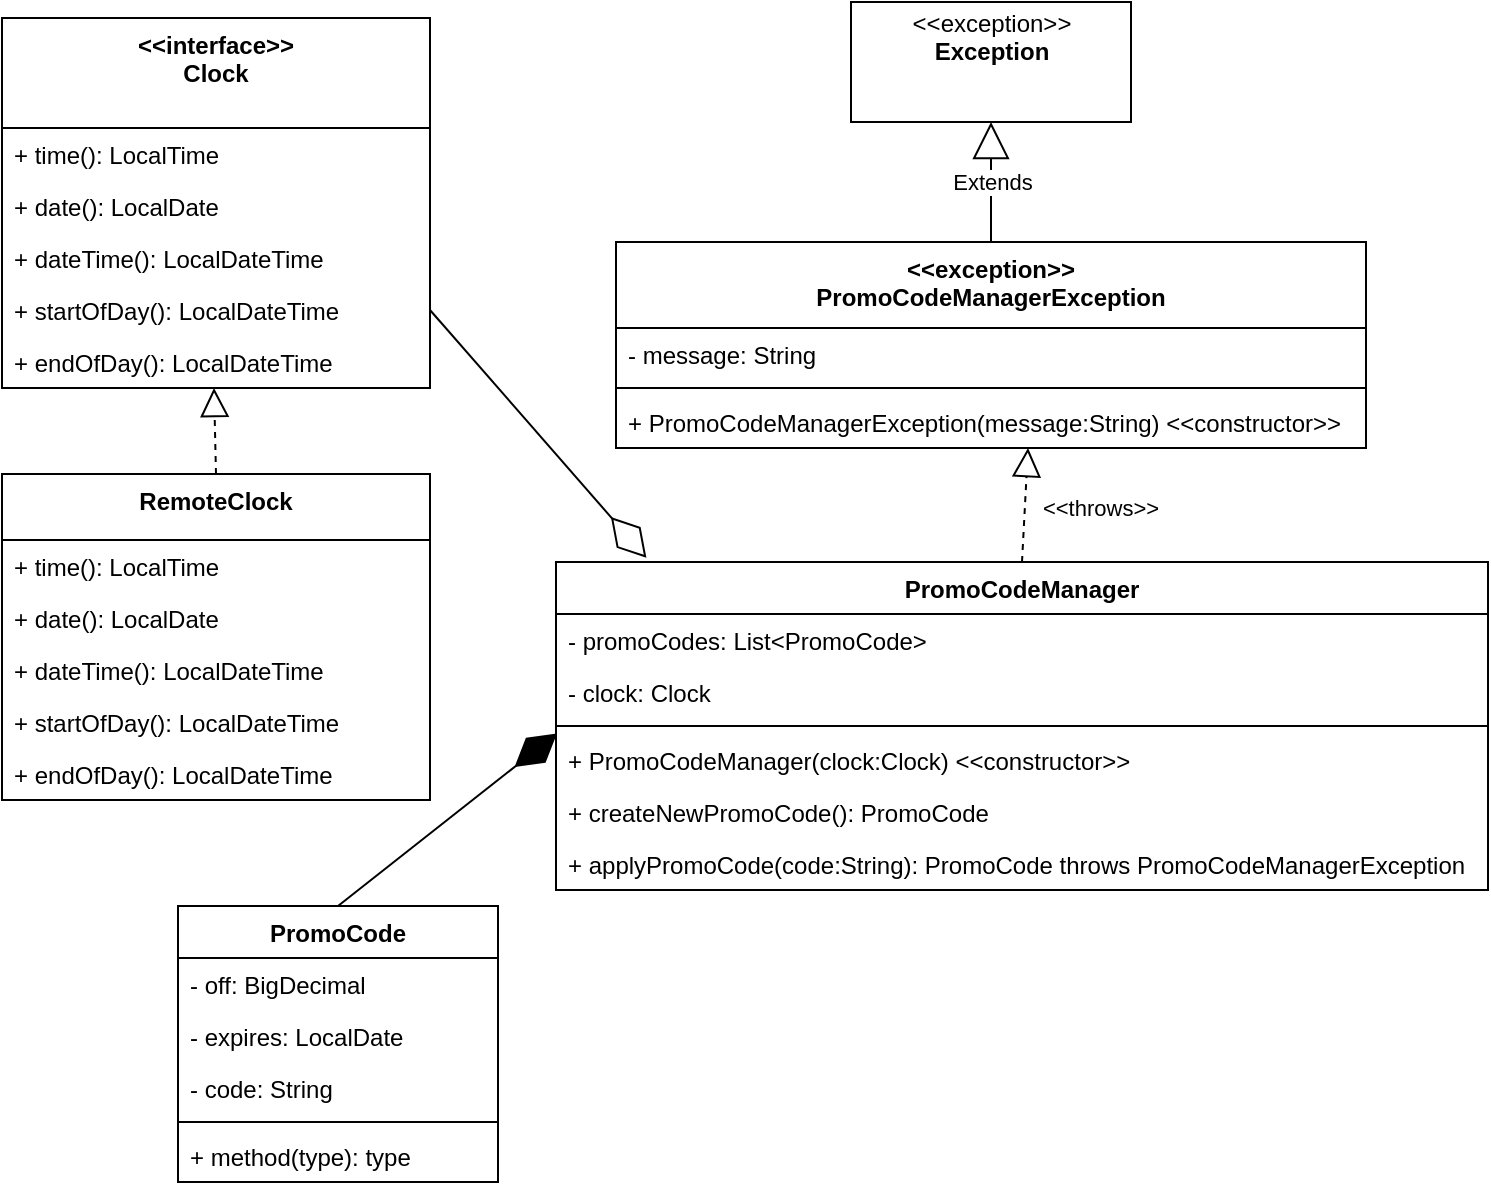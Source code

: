 <mxfile version="13.3.5" type="device"><diagram name="Page-1" id="b5b7bab2-c9e2-2cf4-8b2a-24fd1a2a6d21"><mxGraphModel dx="1038" dy="498" grid="0" gridSize="10" guides="1" tooltips="1" connect="1" arrows="1" fold="1" page="1" pageScale="1" pageWidth="827" pageHeight="1169" background="#ffffff" math="0" shadow="0"><root><mxCell id="0"/><mxCell id="1" parent="0"/><mxCell id="qQA0tpQWN_3b6R0v3JiC-18" value="" style="endArrow=diamondThin;endFill=0;endSize=24;html=1;entryX=0.097;entryY=-0.013;entryDx=0;entryDy=0;exitX=1;exitY=0.5;exitDx=0;exitDy=0;entryPerimeter=0;" edge="1" parent="1" source="qQA0tpQWN_3b6R0v3JiC-11" target="qQA0tpQWN_3b6R0v3JiC-14"><mxGeometry width="160" relative="1" as="geometry"><mxPoint x="447" y="213" as="sourcePoint"/><mxPoint x="607" y="213" as="targetPoint"/></mxGeometry></mxCell><mxCell id="qQA0tpQWN_3b6R0v3JiC-22" value="" style="endArrow=block;dashed=1;endFill=0;endSize=12;html=1;exitX=0.5;exitY=0;exitDx=0;exitDy=0;" edge="1" parent="1" source="qQA0tpQWN_3b6R0v3JiC-23"><mxGeometry width="160" relative="1" as="geometry"><mxPoint x="137" y="342" as="sourcePoint"/><mxPoint x="148" y="200" as="targetPoint"/></mxGeometry></mxCell><mxCell id="qQA0tpQWN_3b6R0v3JiC-44" value="" style="endArrow=diamondThin;endFill=1;endSize=24;html=1;entryX=0.001;entryY=-0.008;entryDx=0;entryDy=0;entryPerimeter=0;exitX=0.5;exitY=0;exitDx=0;exitDy=0;" edge="1" parent="1" source="qQA0tpQWN_3b6R0v3JiC-36" target="qQA0tpQWN_3b6R0v3JiC-17"><mxGeometry width="160" relative="1" as="geometry"><mxPoint x="321" y="341" as="sourcePoint"/><mxPoint x="481" y="341" as="targetPoint"/></mxGeometry></mxCell><mxCell id="qQA0tpQWN_3b6R0v3JiC-49" value="&lt;p style=&quot;margin: 0px ; margin-top: 4px ; text-align: center&quot;&gt;&amp;lt;&amp;lt;exception&amp;gt;&amp;gt;&lt;br&gt;&lt;b&gt;Exception&lt;/b&gt;&lt;/p&gt;" style="verticalAlign=top;align=left;overflow=fill;fontSize=12;fontFamily=Helvetica;html=1;" vertex="1" parent="1"><mxGeometry x="466.5" y="7" width="140" height="60" as="geometry"/></mxCell><mxCell id="qQA0tpQWN_3b6R0v3JiC-50" value="Extends" style="endArrow=block;endSize=16;endFill=0;html=1;entryX=0.5;entryY=1;entryDx=0;entryDy=0;exitX=0.5;exitY=0;exitDx=0;exitDy=0;" edge="1" parent="1" source="qQA0tpQWN_3b6R0v3JiC-45" target="qQA0tpQWN_3b6R0v3JiC-49"><mxGeometry width="160" relative="1" as="geometry"><mxPoint x="758" y="301" as="sourcePoint"/><mxPoint x="918" y="301" as="targetPoint"/></mxGeometry></mxCell><mxCell id="qQA0tpQWN_3b6R0v3JiC-51" value="" style="endArrow=block;dashed=1;endFill=0;endSize=12;html=1;exitX=0.5;exitY=0;exitDx=0;exitDy=0;" edge="1" parent="1" source="qQA0tpQWN_3b6R0v3JiC-14"><mxGeometry width="160" relative="1" as="geometry"><mxPoint x="670" y="119" as="sourcePoint"/><mxPoint x="555" y="230" as="targetPoint"/></mxGeometry></mxCell><mxCell id="qQA0tpQWN_3b6R0v3JiC-52" value="&amp;lt;&amp;lt;throws&amp;gt;&amp;gt;" style="edgeLabel;html=1;align=center;verticalAlign=middle;resizable=0;points=[];" vertex="1" connectable="0" parent="qQA0tpQWN_3b6R0v3JiC-51"><mxGeometry x="-0.168" relative="1" as="geometry"><mxPoint x="37.74" y="-4.03" as="offset"/></mxGeometry></mxCell><mxCell id="qQA0tpQWN_3b6R0v3JiC-1" value="&lt;&lt;interface&gt;&gt;&#10;Clock" style="swimlane;fontStyle=1;align=center;verticalAlign=top;childLayout=stackLayout;horizontal=1;startSize=55;horizontalStack=0;resizeParent=1;resizeParentMax=0;resizeLast=0;collapsible=1;marginBottom=0;" vertex="1" parent="1"><mxGeometry x="42" y="15" width="214" height="185" as="geometry"/></mxCell><mxCell id="qQA0tpQWN_3b6R0v3JiC-10" value="+ time(): LocalTime" style="text;strokeColor=none;fillColor=none;align=left;verticalAlign=top;spacingLeft=4;spacingRight=4;overflow=hidden;rotatable=0;points=[[0,0.5],[1,0.5]];portConstraint=eastwest;" vertex="1" parent="qQA0tpQWN_3b6R0v3JiC-1"><mxGeometry y="55" width="214" height="26" as="geometry"/></mxCell><mxCell id="qQA0tpQWN_3b6R0v3JiC-13" value="+ date(): LocalDate" style="text;strokeColor=none;fillColor=none;align=left;verticalAlign=top;spacingLeft=4;spacingRight=4;overflow=hidden;rotatable=0;points=[[0,0.5],[1,0.5]];portConstraint=eastwest;" vertex="1" parent="qQA0tpQWN_3b6R0v3JiC-1"><mxGeometry y="81" width="214" height="26" as="geometry"/></mxCell><mxCell id="qQA0tpQWN_3b6R0v3JiC-12" value="+ dateTime(): LocalDateTime" style="text;strokeColor=none;fillColor=none;align=left;verticalAlign=top;spacingLeft=4;spacingRight=4;overflow=hidden;rotatable=0;points=[[0,0.5],[1,0.5]];portConstraint=eastwest;" vertex="1" parent="qQA0tpQWN_3b6R0v3JiC-1"><mxGeometry y="107" width="214" height="26" as="geometry"/></mxCell><mxCell id="qQA0tpQWN_3b6R0v3JiC-11" value="+ startOfDay(): LocalDateTime" style="text;strokeColor=none;fillColor=none;align=left;verticalAlign=top;spacingLeft=4;spacingRight=4;overflow=hidden;rotatable=0;points=[[0,0.5],[1,0.5]];portConstraint=eastwest;" vertex="1" parent="qQA0tpQWN_3b6R0v3JiC-1"><mxGeometry y="133" width="214" height="26" as="geometry"/></mxCell><mxCell id="qQA0tpQWN_3b6R0v3JiC-9" value="+ endOfDay(): LocalDateTime" style="text;strokeColor=none;fillColor=none;align=left;verticalAlign=top;spacingLeft=4;spacingRight=4;overflow=hidden;rotatable=0;points=[[0,0.5],[1,0.5]];portConstraint=eastwest;" vertex="1" parent="qQA0tpQWN_3b6R0v3JiC-1"><mxGeometry y="159" width="214" height="26" as="geometry"/></mxCell><mxCell id="qQA0tpQWN_3b6R0v3JiC-36" value="PromoCode" style="swimlane;fontStyle=1;align=center;verticalAlign=top;childLayout=stackLayout;horizontal=1;startSize=26;horizontalStack=0;resizeParent=1;resizeParentMax=0;resizeLast=0;collapsible=1;marginBottom=0;" vertex="1" parent="1"><mxGeometry x="130" y="459" width="160" height="138" as="geometry"/></mxCell><mxCell id="qQA0tpQWN_3b6R0v3JiC-40" value="- off: BigDecimal" style="text;strokeColor=none;fillColor=none;align=left;verticalAlign=top;spacingLeft=4;spacingRight=4;overflow=hidden;rotatable=0;points=[[0,0.5],[1,0.5]];portConstraint=eastwest;" vertex="1" parent="qQA0tpQWN_3b6R0v3JiC-36"><mxGeometry y="26" width="160" height="26" as="geometry"/></mxCell><mxCell id="qQA0tpQWN_3b6R0v3JiC-41" value="- expires: LocalDate" style="text;strokeColor=none;fillColor=none;align=left;verticalAlign=top;spacingLeft=4;spacingRight=4;overflow=hidden;rotatable=0;points=[[0,0.5],[1,0.5]];portConstraint=eastwest;" vertex="1" parent="qQA0tpQWN_3b6R0v3JiC-36"><mxGeometry y="52" width="160" height="26" as="geometry"/></mxCell><mxCell id="qQA0tpQWN_3b6R0v3JiC-37" value="- code: String" style="text;strokeColor=none;fillColor=none;align=left;verticalAlign=top;spacingLeft=4;spacingRight=4;overflow=hidden;rotatable=0;points=[[0,0.5],[1,0.5]];portConstraint=eastwest;" vertex="1" parent="qQA0tpQWN_3b6R0v3JiC-36"><mxGeometry y="78" width="160" height="26" as="geometry"/></mxCell><mxCell id="qQA0tpQWN_3b6R0v3JiC-38" value="" style="line;strokeWidth=1;fillColor=none;align=left;verticalAlign=middle;spacingTop=-1;spacingLeft=3;spacingRight=3;rotatable=0;labelPosition=right;points=[];portConstraint=eastwest;" vertex="1" parent="qQA0tpQWN_3b6R0v3JiC-36"><mxGeometry y="104" width="160" height="8" as="geometry"/></mxCell><mxCell id="qQA0tpQWN_3b6R0v3JiC-39" value="+ method(type): type" style="text;strokeColor=none;fillColor=none;align=left;verticalAlign=top;spacingLeft=4;spacingRight=4;overflow=hidden;rotatable=0;points=[[0,0.5],[1,0.5]];portConstraint=eastwest;" vertex="1" parent="qQA0tpQWN_3b6R0v3JiC-36"><mxGeometry y="112" width="160" height="26" as="geometry"/></mxCell><mxCell id="qQA0tpQWN_3b6R0v3JiC-14" value="PromoCodeManager" style="swimlane;fontStyle=1;align=center;verticalAlign=top;childLayout=stackLayout;horizontal=1;startSize=26;horizontalStack=0;resizeParent=1;resizeParentMax=0;resizeLast=0;collapsible=1;marginBottom=0;" vertex="1" parent="1"><mxGeometry x="319" y="287" width="466" height="164" as="geometry"/></mxCell><mxCell id="qQA0tpQWN_3b6R0v3JiC-42" value="- promoCodes: List&lt;PromoCode&gt;" style="text;strokeColor=none;fillColor=none;align=left;verticalAlign=top;spacingLeft=4;spacingRight=4;overflow=hidden;rotatable=0;points=[[0,0.5],[1,0.5]];portConstraint=eastwest;" vertex="1" parent="qQA0tpQWN_3b6R0v3JiC-14"><mxGeometry y="26" width="466" height="26" as="geometry"/></mxCell><mxCell id="qQA0tpQWN_3b6R0v3JiC-15" value="- clock: Clock" style="text;strokeColor=none;fillColor=none;align=left;verticalAlign=top;spacingLeft=4;spacingRight=4;overflow=hidden;rotatable=0;points=[[0,0.5],[1,0.5]];portConstraint=eastwest;" vertex="1" parent="qQA0tpQWN_3b6R0v3JiC-14"><mxGeometry y="52" width="466" height="26" as="geometry"/></mxCell><mxCell id="qQA0tpQWN_3b6R0v3JiC-16" value="" style="line;strokeWidth=1;fillColor=none;align=left;verticalAlign=middle;spacingTop=-1;spacingLeft=3;spacingRight=3;rotatable=0;labelPosition=right;points=[];portConstraint=eastwest;" vertex="1" parent="qQA0tpQWN_3b6R0v3JiC-14"><mxGeometry y="78" width="466" height="8" as="geometry"/></mxCell><mxCell id="qQA0tpQWN_3b6R0v3JiC-17" value="+ PromoCodeManager(clock:Clock) &lt;&lt;constructor&gt;&gt;" style="text;strokeColor=none;fillColor=none;align=left;verticalAlign=top;spacingLeft=4;spacingRight=4;overflow=hidden;rotatable=0;points=[[0,0.5],[1,0.5]];portConstraint=eastwest;" vertex="1" parent="qQA0tpQWN_3b6R0v3JiC-14"><mxGeometry y="86" width="466" height="26" as="geometry"/></mxCell><mxCell id="qQA0tpQWN_3b6R0v3JiC-19" value="+ createNewPromoCode(): PromoCode" style="text;strokeColor=none;fillColor=none;align=left;verticalAlign=top;spacingLeft=4;spacingRight=4;overflow=hidden;rotatable=0;points=[[0,0.5],[1,0.5]];portConstraint=eastwest;" vertex="1" parent="qQA0tpQWN_3b6R0v3JiC-14"><mxGeometry y="112" width="466" height="26" as="geometry"/></mxCell><mxCell id="qQA0tpQWN_3b6R0v3JiC-21" value="+ applyPromoCode(code:String): PromoCode throws PromoCodeManagerException&#10; " style="text;strokeColor=none;fillColor=none;align=left;verticalAlign=top;spacingLeft=4;spacingRight=4;overflow=hidden;rotatable=0;points=[[0,0.5],[1,0.5]];portConstraint=eastwest;" vertex="1" parent="qQA0tpQWN_3b6R0v3JiC-14"><mxGeometry y="138" width="466" height="26" as="geometry"/></mxCell><mxCell id="qQA0tpQWN_3b6R0v3JiC-45" value="&lt;&lt;exception&gt;&gt;&#10;PromoCodeManagerException" style="swimlane;fontStyle=1;align=center;verticalAlign=top;childLayout=stackLayout;horizontal=1;startSize=43;horizontalStack=0;resizeParent=1;resizeParentMax=0;resizeLast=0;collapsible=1;marginBottom=0;" vertex="1" parent="1"><mxGeometry x="349" y="127" width="375" height="103" as="geometry"/></mxCell><mxCell id="qQA0tpQWN_3b6R0v3JiC-46" value="- message: String" style="text;strokeColor=none;fillColor=none;align=left;verticalAlign=top;spacingLeft=4;spacingRight=4;overflow=hidden;rotatable=0;points=[[0,0.5],[1,0.5]];portConstraint=eastwest;" vertex="1" parent="qQA0tpQWN_3b6R0v3JiC-45"><mxGeometry y="43" width="375" height="26" as="geometry"/></mxCell><mxCell id="qQA0tpQWN_3b6R0v3JiC-47" value="" style="line;strokeWidth=1;fillColor=none;align=left;verticalAlign=middle;spacingTop=-1;spacingLeft=3;spacingRight=3;rotatable=0;labelPosition=right;points=[];portConstraint=eastwest;" vertex="1" parent="qQA0tpQWN_3b6R0v3JiC-45"><mxGeometry y="69" width="375" height="8" as="geometry"/></mxCell><mxCell id="qQA0tpQWN_3b6R0v3JiC-48" value="+ PromoCodeManagerException(message:String) &lt;&lt;constructor&gt;&gt;" style="text;strokeColor=none;fillColor=none;align=left;verticalAlign=top;spacingLeft=4;spacingRight=4;overflow=hidden;rotatable=0;points=[[0,0.5],[1,0.5]];portConstraint=eastwest;" vertex="1" parent="qQA0tpQWN_3b6R0v3JiC-45"><mxGeometry y="77" width="375" height="26" as="geometry"/></mxCell><mxCell id="qQA0tpQWN_3b6R0v3JiC-23" value="RemoteClock" style="swimlane;fontStyle=1;align=center;verticalAlign=top;childLayout=stackLayout;horizontal=1;startSize=33;horizontalStack=0;resizeParent=1;resizeParentMax=0;resizeLast=0;collapsible=1;marginBottom=0;" vertex="1" parent="1"><mxGeometry x="42" y="243" width="214" height="163" as="geometry"/></mxCell><mxCell id="qQA0tpQWN_3b6R0v3JiC-24" value="+ time(): LocalTime" style="text;strokeColor=none;fillColor=none;align=left;verticalAlign=top;spacingLeft=4;spacingRight=4;overflow=hidden;rotatable=0;points=[[0,0.5],[1,0.5]];portConstraint=eastwest;" vertex="1" parent="qQA0tpQWN_3b6R0v3JiC-23"><mxGeometry y="33" width="214" height="26" as="geometry"/></mxCell><mxCell id="qQA0tpQWN_3b6R0v3JiC-25" value="+ date(): LocalDate" style="text;strokeColor=none;fillColor=none;align=left;verticalAlign=top;spacingLeft=4;spacingRight=4;overflow=hidden;rotatable=0;points=[[0,0.5],[1,0.5]];portConstraint=eastwest;" vertex="1" parent="qQA0tpQWN_3b6R0v3JiC-23"><mxGeometry y="59" width="214" height="26" as="geometry"/></mxCell><mxCell id="qQA0tpQWN_3b6R0v3JiC-26" value="+ dateTime(): LocalDateTime" style="text;strokeColor=none;fillColor=none;align=left;verticalAlign=top;spacingLeft=4;spacingRight=4;overflow=hidden;rotatable=0;points=[[0,0.5],[1,0.5]];portConstraint=eastwest;" vertex="1" parent="qQA0tpQWN_3b6R0v3JiC-23"><mxGeometry y="85" width="214" height="26" as="geometry"/></mxCell><mxCell id="qQA0tpQWN_3b6R0v3JiC-27" value="+ startOfDay(): LocalDateTime" style="text;strokeColor=none;fillColor=none;align=left;verticalAlign=top;spacingLeft=4;spacingRight=4;overflow=hidden;rotatable=0;points=[[0,0.5],[1,0.5]];portConstraint=eastwest;" vertex="1" parent="qQA0tpQWN_3b6R0v3JiC-23"><mxGeometry y="111" width="214" height="26" as="geometry"/></mxCell><mxCell id="qQA0tpQWN_3b6R0v3JiC-28" value="+ endOfDay(): LocalDateTime" style="text;strokeColor=none;fillColor=none;align=left;verticalAlign=top;spacingLeft=4;spacingRight=4;overflow=hidden;rotatable=0;points=[[0,0.5],[1,0.5]];portConstraint=eastwest;" vertex="1" parent="qQA0tpQWN_3b6R0v3JiC-23"><mxGeometry y="137" width="214" height="26" as="geometry"/></mxCell></root></mxGraphModel></diagram></mxfile>
